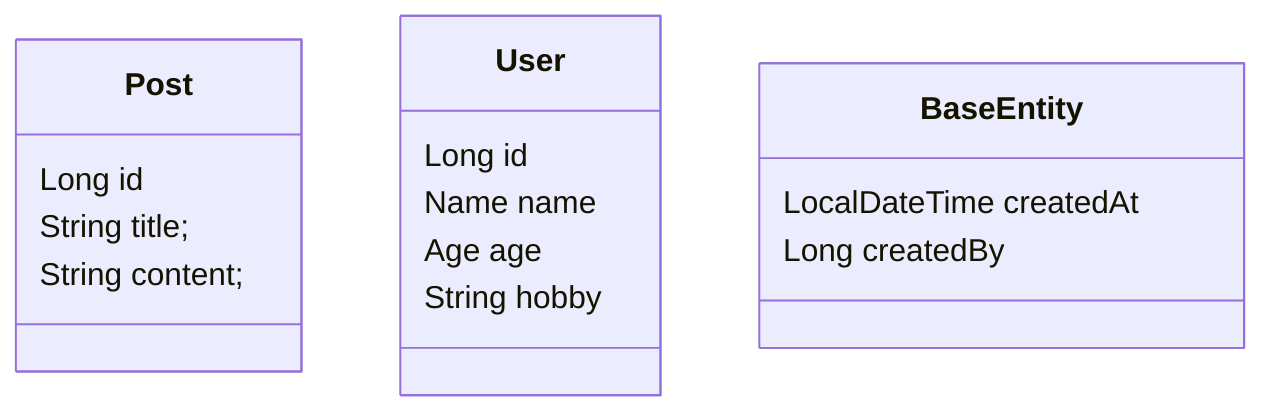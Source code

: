 classDiagram

    class Post {
        Long id
        String title;
        String content;
    }

    class User {
        Long id
        Name name
        Age age
        String hobby
    }

    class BaseEntity {
        LocalDateTime createdAt
        Long createdBy
    }